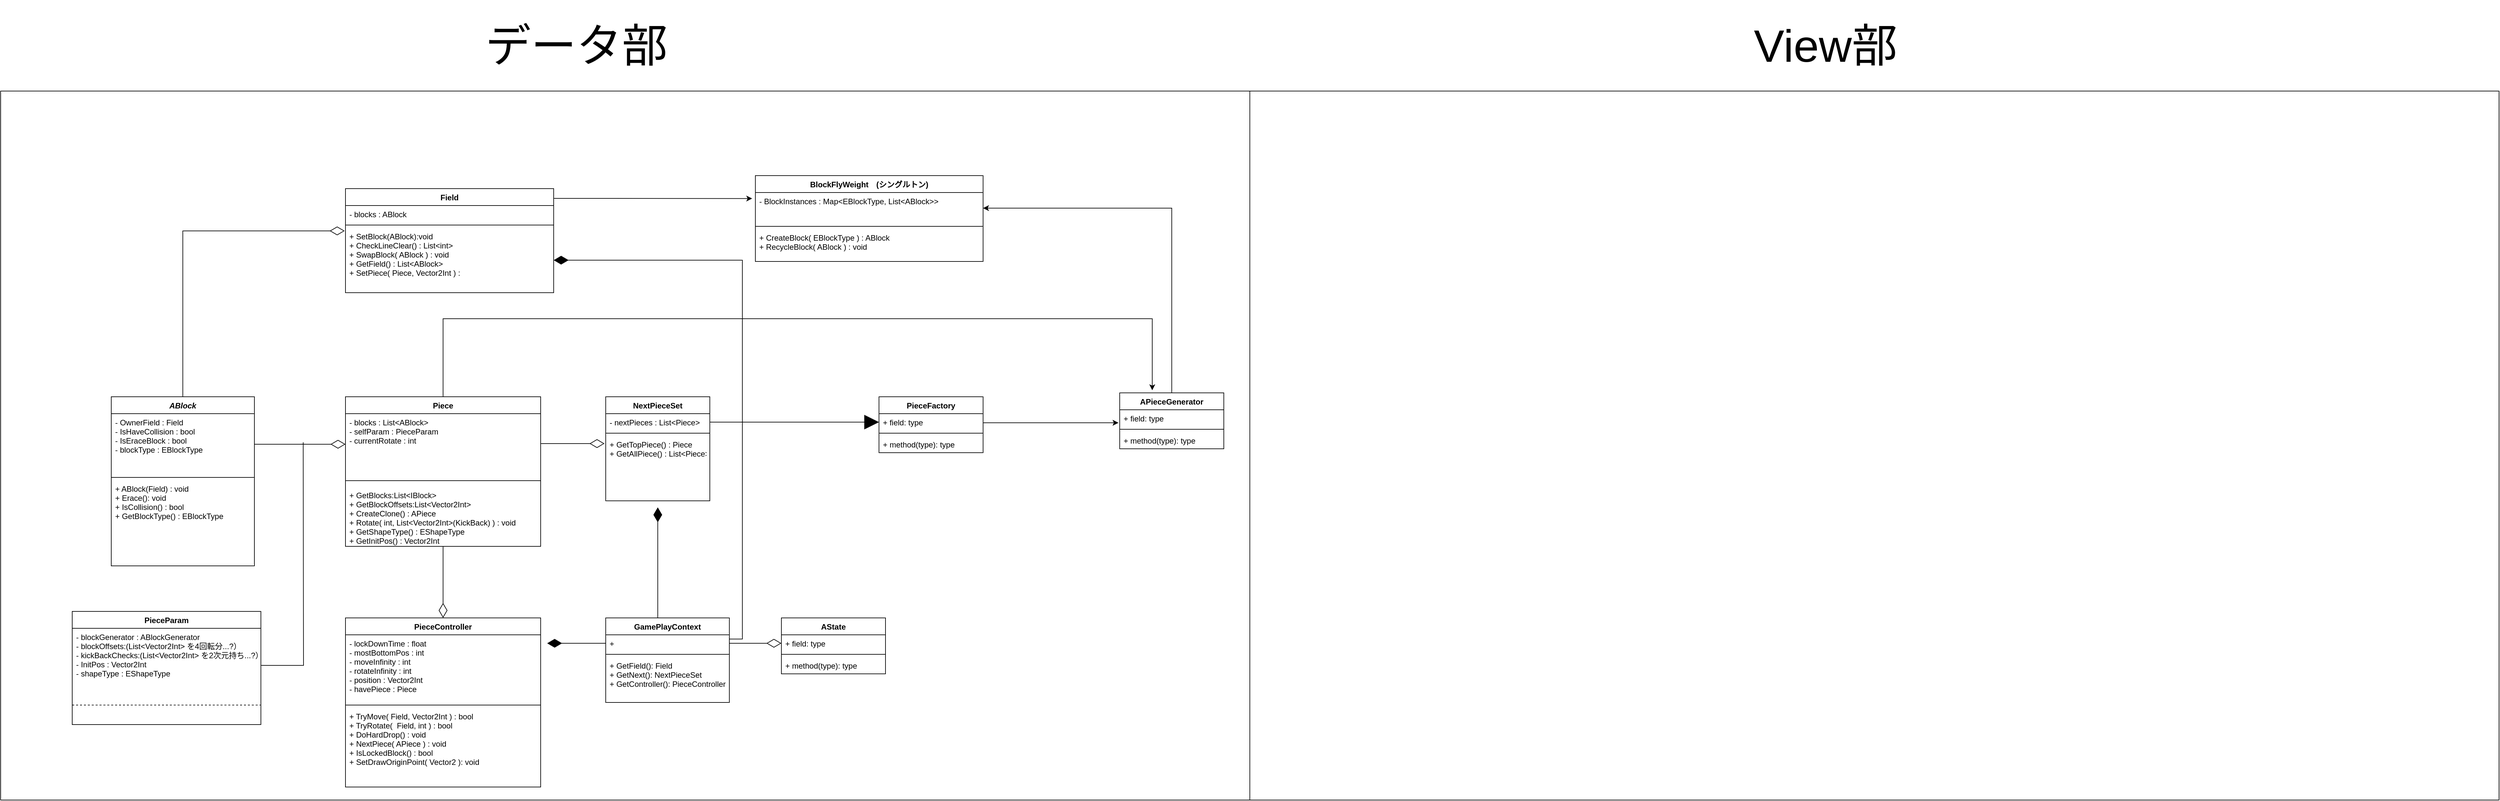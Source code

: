 <mxfile version="20.2.3" type="device"><diagram id="C5RBs43oDa-KdzZeNtuy" name="Page-1"><mxGraphModel dx="2324" dy="902" grid="1" gridSize="10" guides="1" tooltips="1" connect="1" arrows="1" fold="1" page="1" pageScale="1" pageWidth="827" pageHeight="1169" math="0" shadow="0"><root><mxCell id="WIyWlLk6GJQsqaUBKTNV-0"/><mxCell id="WIyWlLk6GJQsqaUBKTNV-1" parent="WIyWlLk6GJQsqaUBKTNV-0"/><mxCell id="_Lm_Akmef6ZzUSl29_8e-58" style="edgeStyle=orthogonalEdgeStyle;rounded=0;orthogonalLoop=1;jettySize=auto;html=1;endArrow=diamondThin;endFill=1;endSize=20;strokeWidth=1;" parent="WIyWlLk6GJQsqaUBKTNV-1" source="snCbHmrIC0VPfMpcUe3B-1" edge="1"><mxGeometry relative="1" as="geometry"><mxPoint x="620" y="780" as="targetPoint"/><Array as="points"><mxPoint x="620" y="910"/><mxPoint x="620" y="910"/></Array></mxGeometry></mxCell><mxCell id="_Lm_Akmef6ZzUSl29_8e-59" style="edgeStyle=orthogonalEdgeStyle;rounded=0;orthogonalLoop=1;jettySize=auto;html=1;exitX=1;exitY=0.25;exitDx=0;exitDy=0;entryX=1;entryY=0.5;entryDx=0;entryDy=0;endArrow=diamondThin;endFill=1;endSize=20;strokeWidth=1;" parent="WIyWlLk6GJQsqaUBKTNV-1" source="snCbHmrIC0VPfMpcUe3B-1" target="_Lm_Akmef6ZzUSl29_8e-3" edge="1"><mxGeometry relative="1" as="geometry"/></mxCell><mxCell id="snCbHmrIC0VPfMpcUe3B-1" value="GamePlayContext" style="swimlane;fontStyle=1;align=center;verticalAlign=top;childLayout=stackLayout;horizontal=1;startSize=26;horizontalStack=0;resizeParent=1;resizeParentMax=0;resizeLast=0;collapsible=1;marginBottom=0;" parent="WIyWlLk6GJQsqaUBKTNV-1" vertex="1"><mxGeometry x="540" y="950" width="190" height="130" as="geometry"/></mxCell><mxCell id="snCbHmrIC0VPfMpcUe3B-2" value="+ " style="text;strokeColor=none;fillColor=none;align=left;verticalAlign=top;spacingLeft=4;spacingRight=4;overflow=hidden;rotatable=0;points=[[0,0.5],[1,0.5]];portConstraint=eastwest;" parent="snCbHmrIC0VPfMpcUe3B-1" vertex="1"><mxGeometry y="26" width="190" height="26" as="geometry"/></mxCell><mxCell id="snCbHmrIC0VPfMpcUe3B-3" value="" style="line;strokeWidth=1;fillColor=none;align=left;verticalAlign=middle;spacingTop=-1;spacingLeft=3;spacingRight=3;rotatable=0;labelPosition=right;points=[];portConstraint=eastwest;" parent="snCbHmrIC0VPfMpcUe3B-1" vertex="1"><mxGeometry y="52" width="190" height="8" as="geometry"/></mxCell><mxCell id="snCbHmrIC0VPfMpcUe3B-4" value="+ GetField(): Field&#10;+ GetNext(): NextPieceSet&#10;+ GetController(): PieceController" style="text;strokeColor=none;fillColor=none;align=left;verticalAlign=top;spacingLeft=4;spacingRight=4;overflow=hidden;rotatable=0;points=[[0,0.5],[1,0.5]];portConstraint=eastwest;" parent="snCbHmrIC0VPfMpcUe3B-1" vertex="1"><mxGeometry y="60" width="190" height="70" as="geometry"/></mxCell><mxCell id="snCbHmrIC0VPfMpcUe3B-5" value="AState" style="swimlane;fontStyle=1;align=center;verticalAlign=top;childLayout=stackLayout;horizontal=1;startSize=26;horizontalStack=0;resizeParent=1;resizeParentMax=0;resizeLast=0;collapsible=1;marginBottom=0;" parent="WIyWlLk6GJQsqaUBKTNV-1" vertex="1"><mxGeometry x="810" y="950" width="160" height="86" as="geometry"/></mxCell><mxCell id="snCbHmrIC0VPfMpcUe3B-6" value="+ field: type" style="text;strokeColor=none;fillColor=none;align=left;verticalAlign=top;spacingLeft=4;spacingRight=4;overflow=hidden;rotatable=0;points=[[0,0.5],[1,0.5]];portConstraint=eastwest;" parent="snCbHmrIC0VPfMpcUe3B-5" vertex="1"><mxGeometry y="26" width="160" height="26" as="geometry"/></mxCell><mxCell id="snCbHmrIC0VPfMpcUe3B-7" value="" style="line;strokeWidth=1;fillColor=none;align=left;verticalAlign=middle;spacingTop=-1;spacingLeft=3;spacingRight=3;rotatable=0;labelPosition=right;points=[];portConstraint=eastwest;" parent="snCbHmrIC0VPfMpcUe3B-5" vertex="1"><mxGeometry y="52" width="160" height="8" as="geometry"/></mxCell><mxCell id="snCbHmrIC0VPfMpcUe3B-8" value="+ method(type): type" style="text;strokeColor=none;fillColor=none;align=left;verticalAlign=top;spacingLeft=4;spacingRight=4;overflow=hidden;rotatable=0;points=[[0,0.5],[1,0.5]];portConstraint=eastwest;" parent="snCbHmrIC0VPfMpcUe3B-5" vertex="1"><mxGeometry y="60" width="160" height="26" as="geometry"/></mxCell><mxCell id="_Lm_Akmef6ZzUSl29_8e-46" style="edgeStyle=orthogonalEdgeStyle;rounded=0;orthogonalLoop=1;jettySize=auto;html=1;entryX=-0.014;entryY=0.192;entryDx=0;entryDy=0;entryPerimeter=0;" parent="WIyWlLk6GJQsqaUBKTNV-1" source="_Lm_Akmef6ZzUSl29_8e-0" target="_Lm_Akmef6ZzUSl29_8e-42" edge="1"><mxGeometry relative="1" as="geometry"><Array as="points"><mxPoint x="550" y="305"/><mxPoint x="550" y="305"/></Array></mxGeometry></mxCell><mxCell id="_Lm_Akmef6ZzUSl29_8e-0" value="Field" style="swimlane;fontStyle=1;align=center;verticalAlign=top;childLayout=stackLayout;horizontal=1;startSize=26;horizontalStack=0;resizeParent=1;resizeParentMax=0;resizeLast=0;collapsible=1;marginBottom=0;" parent="WIyWlLk6GJQsqaUBKTNV-1" vertex="1"><mxGeometry x="140" y="290" width="320" height="160" as="geometry"/></mxCell><mxCell id="_Lm_Akmef6ZzUSl29_8e-21" value="- blocks : ABlock" style="text;strokeColor=none;fillColor=none;align=left;verticalAlign=top;spacingLeft=4;spacingRight=4;overflow=hidden;rotatable=0;points=[[0,0.5],[1,0.5]];portConstraint=eastwest;" parent="_Lm_Akmef6ZzUSl29_8e-0" vertex="1"><mxGeometry y="26" width="320" height="26" as="geometry"/></mxCell><mxCell id="_Lm_Akmef6ZzUSl29_8e-2" value="" style="line;strokeWidth=1;fillColor=none;align=left;verticalAlign=middle;spacingTop=-1;spacingLeft=3;spacingRight=3;rotatable=0;labelPosition=right;points=[];portConstraint=eastwest;" parent="_Lm_Akmef6ZzUSl29_8e-0" vertex="1"><mxGeometry y="52" width="320" height="8" as="geometry"/></mxCell><mxCell id="_Lm_Akmef6ZzUSl29_8e-3" value="+ SetBlock(ABlock):void&#10;+ CheckLineClear() : List&lt;int&gt;&#10;+ SwapBlock( ABlock ) : void&#10;+ GetField() : List&lt;ABlock&gt;&#10;+ SetPiece( Piece, Vector2Int ) :" style="text;strokeColor=none;fillColor=none;align=left;verticalAlign=top;spacingLeft=4;spacingRight=4;overflow=hidden;rotatable=0;points=[[0,0.5],[1,0.5]];portConstraint=eastwest;" parent="_Lm_Akmef6ZzUSl29_8e-0" vertex="1"><mxGeometry y="60" width="320" height="100" as="geometry"/></mxCell><mxCell id="_Lm_Akmef6ZzUSl29_8e-40" style="edgeStyle=orthogonalEdgeStyle;rounded=0;orthogonalLoop=1;jettySize=auto;html=1;exitX=0.5;exitY=0;exitDx=0;exitDy=0;entryX=-0.004;entryY=0.05;entryDx=0;entryDy=0;entryPerimeter=0;endArrow=diamondThin;endFill=0;strokeWidth=1;endSize=20;" parent="WIyWlLk6GJQsqaUBKTNV-1" source="_Lm_Akmef6ZzUSl29_8e-4" target="_Lm_Akmef6ZzUSl29_8e-3" edge="1"><mxGeometry relative="1" as="geometry"/></mxCell><mxCell id="_Lm_Akmef6ZzUSl29_8e-4" value="ABlock" style="swimlane;fontStyle=3;align=center;verticalAlign=top;childLayout=stackLayout;horizontal=1;startSize=26;horizontalStack=0;resizeParent=1;resizeParentMax=0;resizeLast=0;collapsible=1;marginBottom=0;" parent="WIyWlLk6GJQsqaUBKTNV-1" vertex="1"><mxGeometry x="-220" y="610" width="220" height="260" as="geometry"/></mxCell><mxCell id="_Lm_Akmef6ZzUSl29_8e-20" value="- OwnerField : Field&#10;- IsHaveCollision : bool&#10;- IsEraceBlock : bool&#10;- blockType : EBlockType" style="text;strokeColor=none;fillColor=none;align=left;verticalAlign=top;spacingLeft=4;spacingRight=4;overflow=hidden;rotatable=0;points=[[0,0.5],[1,0.5]];portConstraint=eastwest;" parent="_Lm_Akmef6ZzUSl29_8e-4" vertex="1"><mxGeometry y="26" width="220" height="94" as="geometry"/></mxCell><mxCell id="_Lm_Akmef6ZzUSl29_8e-6" value="" style="line;strokeWidth=1;fillColor=none;align=left;verticalAlign=top;spacingTop=-1;spacingLeft=3;spacingRight=3;rotatable=0;labelPosition=right;points=[];portConstraint=eastwest;horizontal=0;" parent="_Lm_Akmef6ZzUSl29_8e-4" vertex="1"><mxGeometry y="120" width="220" height="8" as="geometry"/></mxCell><mxCell id="_Lm_Akmef6ZzUSl29_8e-7" value="+ ABlock(Field) : void&#10;+ Erace(): void&#10;+ IsCollision() : bool&#10;+ GetBlockType() : EBlockType" style="text;strokeColor=none;fillColor=none;align=left;verticalAlign=top;spacingLeft=4;spacingRight=4;overflow=hidden;rotatable=0;points=[[0,0.5],[1,0.5]];portConstraint=eastwest;" parent="_Lm_Akmef6ZzUSl29_8e-4" vertex="1"><mxGeometry y="128" width="220" height="132" as="geometry"/></mxCell><mxCell id="_Lm_Akmef6ZzUSl29_8e-50" style="edgeStyle=orthogonalEdgeStyle;rounded=0;orthogonalLoop=1;jettySize=auto;html=1;entryX=0.5;entryY=0;entryDx=0;entryDy=0;endArrow=diamondThin;endFill=0;endSize=20;strokeWidth=1;" parent="WIyWlLk6GJQsqaUBKTNV-1" source="_Lm_Akmef6ZzUSl29_8e-16" target="_Lm_Akmef6ZzUSl29_8e-27" edge="1"><mxGeometry relative="1" as="geometry"/></mxCell><mxCell id="Qbh4TBJ7oT0M-xica7qa-6" style="edgeStyle=orthogonalEdgeStyle;rounded=0;orthogonalLoop=1;jettySize=auto;html=1;" edge="1" parent="WIyWlLk6GJQsqaUBKTNV-1" source="_Lm_Akmef6ZzUSl29_8e-16"><mxGeometry relative="1" as="geometry"><mxPoint x="1380" y="600" as="targetPoint"/><Array as="points"><mxPoint x="290" y="490"/><mxPoint x="1380" y="490"/></Array></mxGeometry></mxCell><mxCell id="_Lm_Akmef6ZzUSl29_8e-16" value="Piece" style="swimlane;fontStyle=1;align=center;verticalAlign=top;childLayout=stackLayout;horizontal=1;startSize=26;horizontalStack=0;resizeParent=1;resizeParentMax=0;resizeLast=0;collapsible=1;marginBottom=0;" parent="WIyWlLk6GJQsqaUBKTNV-1" vertex="1"><mxGeometry x="140" y="610" width="300" height="230" as="geometry"/></mxCell><mxCell id="_Lm_Akmef6ZzUSl29_8e-26" value="- blocks : List&lt;ABlock&gt;&#10;- selfParam : PieceParam&#10;- currentRotate : int" style="text;strokeColor=none;fillColor=none;align=left;verticalAlign=top;spacingLeft=4;spacingRight=4;overflow=hidden;rotatable=0;points=[[0,0.5],[1,0.5]];portConstraint=eastwest;" parent="_Lm_Akmef6ZzUSl29_8e-16" vertex="1"><mxGeometry y="26" width="300" height="94" as="geometry"/></mxCell><mxCell id="_Lm_Akmef6ZzUSl29_8e-18" value="" style="line;strokeWidth=1;fillColor=none;align=left;verticalAlign=middle;spacingTop=-1;spacingLeft=3;spacingRight=3;rotatable=0;labelPosition=right;points=[];portConstraint=eastwest;" parent="_Lm_Akmef6ZzUSl29_8e-16" vertex="1"><mxGeometry y="120" width="300" height="18" as="geometry"/></mxCell><mxCell id="_Lm_Akmef6ZzUSl29_8e-19" value="+ GetBlocks:List&lt;IBlock&gt;&#10;+ GetBlockOffsets:List&lt;Vector2Int&gt;&#10;+ CreateClone() : APiece&#10;+ Rotate( int, List&lt;Vector2Int&gt;(KickBack) ) : void&#10;+ GetShapeType() : EShapeType&#10;+ GetInitPos() : Vector2Int" style="text;strokeColor=none;fillColor=none;align=left;verticalAlign=top;spacingLeft=4;spacingRight=4;overflow=hidden;rotatable=0;points=[[0,0.5],[1,0.5]];portConstraint=eastwest;" parent="_Lm_Akmef6ZzUSl29_8e-16" vertex="1"><mxGeometry y="138" width="300" height="92" as="geometry"/></mxCell><mxCell id="_Lm_Akmef6ZzUSl29_8e-27" value="PieceController" style="swimlane;fontStyle=1;align=center;verticalAlign=top;childLayout=stackLayout;horizontal=1;startSize=26;horizontalStack=0;resizeParent=1;resizeParentMax=0;resizeLast=0;collapsible=1;marginBottom=0;" parent="WIyWlLk6GJQsqaUBKTNV-1" vertex="1"><mxGeometry x="140" y="950" width="300" height="260" as="geometry"/></mxCell><mxCell id="_Lm_Akmef6ZzUSl29_8e-28" value="- lockDownTime : float&#10;- mostBottomPos : int&#10;- moveInfinity : int&#10;- rotateInfinity : int&#10;- position : Vector2Int&#10;- havePiece : Piece" style="text;strokeColor=none;fillColor=none;align=left;verticalAlign=top;spacingLeft=4;spacingRight=4;overflow=hidden;rotatable=0;points=[[0,0.5],[1,0.5]];portConstraint=eastwest;" parent="_Lm_Akmef6ZzUSl29_8e-27" vertex="1"><mxGeometry y="26" width="300" height="104" as="geometry"/></mxCell><mxCell id="_Lm_Akmef6ZzUSl29_8e-29" value="" style="line;strokeWidth=1;fillColor=none;align=left;verticalAlign=middle;spacingTop=-1;spacingLeft=3;spacingRight=3;rotatable=0;labelPosition=right;points=[];portConstraint=eastwest;" parent="_Lm_Akmef6ZzUSl29_8e-27" vertex="1"><mxGeometry y="130" width="300" height="8" as="geometry"/></mxCell><mxCell id="_Lm_Akmef6ZzUSl29_8e-30" value="+ TryMove( Field, Vector2Int ) : bool&#10;+ TryRotate(  Field, int ) : bool&#10;+ DoHardDrop() : void&#10;+ NextPiece( APiece ) : void&#10;+ IsLockedBlock() : bool&#10;+ SetDrawOriginPoint( Vector2 ): void" style="text;strokeColor=none;fillColor=none;align=left;verticalAlign=top;spacingLeft=4;spacingRight=4;overflow=hidden;rotatable=0;points=[[0,0.5],[1,0.5]];portConstraint=eastwest;" parent="_Lm_Akmef6ZzUSl29_8e-27" vertex="1"><mxGeometry y="138" width="300" height="122" as="geometry"/></mxCell><mxCell id="_Lm_Akmef6ZzUSl29_8e-32" value="NextPieceSet" style="swimlane;fontStyle=1;align=center;verticalAlign=top;childLayout=stackLayout;horizontal=1;startSize=26;horizontalStack=0;resizeParent=1;resizeParentMax=0;resizeLast=0;collapsible=1;marginBottom=0;" parent="WIyWlLk6GJQsqaUBKTNV-1" vertex="1"><mxGeometry x="540" y="610" width="160" height="160" as="geometry"/></mxCell><mxCell id="_Lm_Akmef6ZzUSl29_8e-33" value="- nextPieces : List&lt;Piece&gt;" style="text;strokeColor=none;fillColor=none;align=left;verticalAlign=top;spacingLeft=4;spacingRight=4;overflow=hidden;rotatable=0;points=[[0,0.5],[1,0.5]];portConstraint=eastwest;" parent="_Lm_Akmef6ZzUSl29_8e-32" vertex="1"><mxGeometry y="26" width="160" height="26" as="geometry"/></mxCell><mxCell id="_Lm_Akmef6ZzUSl29_8e-34" value="" style="line;strokeWidth=1;fillColor=none;align=left;verticalAlign=middle;spacingTop=-1;spacingLeft=3;spacingRight=3;rotatable=0;labelPosition=right;points=[];portConstraint=eastwest;" parent="_Lm_Akmef6ZzUSl29_8e-32" vertex="1"><mxGeometry y="52" width="160" height="8" as="geometry"/></mxCell><mxCell id="_Lm_Akmef6ZzUSl29_8e-35" value="+ GetTopPiece() : Piece&#10;+ GetAllPiece() : List&lt;Piece&gt;" style="text;strokeColor=none;fillColor=none;align=left;verticalAlign=top;spacingLeft=4;spacingRight=4;overflow=hidden;rotatable=0;points=[[0,0.5],[1,0.5]];portConstraint=eastwest;" parent="_Lm_Akmef6ZzUSl29_8e-32" vertex="1"><mxGeometry y="60" width="160" height="100" as="geometry"/></mxCell><mxCell id="_Lm_Akmef6ZzUSl29_8e-36" value="PieceFactory" style="swimlane;fontStyle=1;align=center;verticalAlign=top;childLayout=stackLayout;horizontal=1;startSize=26;horizontalStack=0;resizeParent=1;resizeParentMax=0;resizeLast=0;collapsible=1;marginBottom=0;" parent="WIyWlLk6GJQsqaUBKTNV-1" vertex="1"><mxGeometry x="960" y="610" width="160" height="86" as="geometry"/></mxCell><mxCell id="_Lm_Akmef6ZzUSl29_8e-37" value="+ field: type" style="text;strokeColor=none;fillColor=none;align=left;verticalAlign=top;spacingLeft=4;spacingRight=4;overflow=hidden;rotatable=0;points=[[0,0.5],[1,0.5]];portConstraint=eastwest;" parent="_Lm_Akmef6ZzUSl29_8e-36" vertex="1"><mxGeometry y="26" width="160" height="26" as="geometry"/></mxCell><mxCell id="_Lm_Akmef6ZzUSl29_8e-38" value="" style="line;strokeWidth=1;fillColor=none;align=left;verticalAlign=middle;spacingTop=-1;spacingLeft=3;spacingRight=3;rotatable=0;labelPosition=right;points=[];portConstraint=eastwest;" parent="_Lm_Akmef6ZzUSl29_8e-36" vertex="1"><mxGeometry y="52" width="160" height="8" as="geometry"/></mxCell><mxCell id="_Lm_Akmef6ZzUSl29_8e-39" value="+ method(type): type" style="text;strokeColor=none;fillColor=none;align=left;verticalAlign=top;spacingLeft=4;spacingRight=4;overflow=hidden;rotatable=0;points=[[0,0.5],[1,0.5]];portConstraint=eastwest;" parent="_Lm_Akmef6ZzUSl29_8e-36" vertex="1"><mxGeometry y="60" width="160" height="26" as="geometry"/></mxCell><mxCell id="_Lm_Akmef6ZzUSl29_8e-41" value="BlockFlyWeight　(シングルトン)" style="swimlane;fontStyle=1;align=center;verticalAlign=top;childLayout=stackLayout;horizontal=1;startSize=26;horizontalStack=0;resizeParent=1;resizeParentMax=0;resizeLast=0;collapsible=1;marginBottom=0;fillColor=#FFFFFF;" parent="WIyWlLk6GJQsqaUBKTNV-1" vertex="1"><mxGeometry x="770" y="270" width="350" height="132" as="geometry"><mxRectangle x="770" y="270" width="190" height="40" as="alternateBounds"/></mxGeometry></mxCell><mxCell id="_Lm_Akmef6ZzUSl29_8e-42" value="- BlockInstances : Map&lt;EBlockType, List&lt;ABlock&gt;&gt;" style="text;strokeColor=none;fillColor=none;align=left;verticalAlign=top;spacingLeft=4;spacingRight=4;overflow=hidden;rotatable=0;points=[[0,0.5],[1,0.5]];portConstraint=eastwest;" parent="_Lm_Akmef6ZzUSl29_8e-41" vertex="1"><mxGeometry y="26" width="350" height="48" as="geometry"/></mxCell><mxCell id="_Lm_Akmef6ZzUSl29_8e-43" value="" style="line;strokeWidth=1;fillColor=none;align=left;verticalAlign=middle;spacingTop=-1;spacingLeft=3;spacingRight=3;rotatable=0;labelPosition=right;points=[];portConstraint=eastwest;" parent="_Lm_Akmef6ZzUSl29_8e-41" vertex="1"><mxGeometry y="74" width="350" height="8" as="geometry"/></mxCell><mxCell id="_Lm_Akmef6ZzUSl29_8e-44" value="+ CreateBlock( EBlockType ) : ABlock&#10;+ RecycleBlock( ABlock ) : void " style="text;strokeColor=none;fillColor=none;align=left;verticalAlign=top;spacingLeft=4;spacingRight=4;overflow=hidden;rotatable=0;points=[[0,0.5],[1,0.5]];portConstraint=eastwest;" parent="_Lm_Akmef6ZzUSl29_8e-41" vertex="1"><mxGeometry y="82" width="350" height="50" as="geometry"/></mxCell><mxCell id="_Lm_Akmef6ZzUSl29_8e-47" style="edgeStyle=orthogonalEdgeStyle;rounded=0;orthogonalLoop=1;jettySize=auto;html=1;exitX=1;exitY=0.5;exitDx=0;exitDy=0;entryX=0;entryY=0.5;entryDx=0;entryDy=0;endArrow=diamondThin;endFill=0;endSize=20;strokeWidth=1;" parent="WIyWlLk6GJQsqaUBKTNV-1" source="_Lm_Akmef6ZzUSl29_8e-20" target="_Lm_Akmef6ZzUSl29_8e-26" edge="1"><mxGeometry relative="1" as="geometry"/></mxCell><mxCell id="_Lm_Akmef6ZzUSl29_8e-51" style="edgeStyle=orthogonalEdgeStyle;rounded=0;orthogonalLoop=1;jettySize=auto;html=1;exitX=1;exitY=0.5;exitDx=0;exitDy=0;entryX=-0.012;entryY=0.12;entryDx=0;entryDy=0;entryPerimeter=0;endArrow=diamondThin;endFill=0;endSize=20;strokeWidth=1;" parent="WIyWlLk6GJQsqaUBKTNV-1" source="_Lm_Akmef6ZzUSl29_8e-26" target="_Lm_Akmef6ZzUSl29_8e-35" edge="1"><mxGeometry relative="1" as="geometry"><Array as="points"><mxPoint x="440" y="682"/></Array></mxGeometry></mxCell><mxCell id="_Lm_Akmef6ZzUSl29_8e-52" style="edgeStyle=orthogonalEdgeStyle;rounded=0;orthogonalLoop=1;jettySize=auto;html=1;endArrow=block;endFill=1;endSize=20;strokeWidth=1;" parent="WIyWlLk6GJQsqaUBKTNV-1" source="_Lm_Akmef6ZzUSl29_8e-33" target="_Lm_Akmef6ZzUSl29_8e-37" edge="1"><mxGeometry relative="1" as="geometry"/></mxCell><mxCell id="_Lm_Akmef6ZzUSl29_8e-57" style="edgeStyle=orthogonalEdgeStyle;rounded=0;orthogonalLoop=1;jettySize=auto;html=1;endArrow=diamondThin;endFill=1;endSize=20;strokeWidth=1;" parent="WIyWlLk6GJQsqaUBKTNV-1" source="snCbHmrIC0VPfMpcUe3B-2" edge="1"><mxGeometry relative="1" as="geometry"><mxPoint x="450" y="989.0" as="targetPoint"/></mxGeometry></mxCell><mxCell id="_Lm_Akmef6ZzUSl29_8e-60" style="edgeStyle=orthogonalEdgeStyle;rounded=0;orthogonalLoop=1;jettySize=auto;html=1;endArrow=diamondThin;endFill=0;endSize=20;strokeWidth=1;" parent="WIyWlLk6GJQsqaUBKTNV-1" source="snCbHmrIC0VPfMpcUe3B-2" target="snCbHmrIC0VPfMpcUe3B-6" edge="1"><mxGeometry relative="1" as="geometry"/></mxCell><mxCell id="3Fur0JPSSe0Le6SWbA6a-0" value="PieceParam" style="swimlane;fontStyle=1;align=center;verticalAlign=top;childLayout=stackLayout;horizontal=1;startSize=26;horizontalStack=0;resizeParent=1;resizeParentMax=0;resizeLast=0;collapsible=1;marginBottom=0;fillColor=#FFFFFF;" parent="WIyWlLk6GJQsqaUBKTNV-1" vertex="1"><mxGeometry x="-280" y="940" width="290" height="174" as="geometry"/></mxCell><mxCell id="3Fur0JPSSe0Le6SWbA6a-1" value="- blockGenerator : ABlockGenerator&#10;- blockOffsets:(List&lt;Vector2Int&gt; を4回転分...?）&#10;- kickBackChecks:(List&lt;Vector2Int&gt; を2次元持ち...?）&#10;- InitPos : Vector2Int&#10;- shapeType : EShapeType" style="text;strokeColor=none;fillColor=none;align=left;verticalAlign=top;spacingLeft=4;spacingRight=4;overflow=hidden;rotatable=0;points=[[0,0.5],[1,0.5]];portConstraint=eastwest;dashed=1;" parent="3Fur0JPSSe0Le6SWbA6a-0" vertex="1"><mxGeometry y="26" width="290" height="114" as="geometry"/></mxCell><mxCell id="3Fur0JPSSe0Le6SWbA6a-2" value="" style="line;strokeWidth=1;fillColor=none;align=left;verticalAlign=middle;spacingTop=-1;spacingLeft=3;spacingRight=3;rotatable=0;labelPosition=right;points=[];portConstraint=eastwest;dashed=1;" parent="3Fur0JPSSe0Le6SWbA6a-0" vertex="1"><mxGeometry y="140" width="290" height="8" as="geometry"/></mxCell><mxCell id="3Fur0JPSSe0Le6SWbA6a-3" value="  " style="text;strokeColor=none;fillColor=none;align=left;verticalAlign=top;spacingLeft=4;spacingRight=4;overflow=hidden;rotatable=0;points=[[0,0.5],[1,0.5]];portConstraint=eastwest;dashed=1;" parent="3Fur0JPSSe0Le6SWbA6a-0" vertex="1"><mxGeometry y="148" width="290" height="26" as="geometry"/></mxCell><mxCell id="3Fur0JPSSe0Le6SWbA6a-4" style="edgeStyle=orthogonalEdgeStyle;rounded=0;orthogonalLoop=1;jettySize=auto;html=1;endArrow=none;endFill=0;" parent="WIyWlLk6GJQsqaUBKTNV-1" source="3Fur0JPSSe0Le6SWbA6a-1" edge="1"><mxGeometry relative="1" as="geometry"><mxPoint x="75" y="680" as="targetPoint"/></mxGeometry></mxCell><mxCell id="Qbh4TBJ7oT0M-xica7qa-4" style="edgeStyle=orthogonalEdgeStyle;rounded=0;orthogonalLoop=1;jettySize=auto;html=1;" edge="1" parent="WIyWlLk6GJQsqaUBKTNV-1" source="Qbh4TBJ7oT0M-xica7qa-0" target="_Lm_Akmef6ZzUSl29_8e-42"><mxGeometry relative="1" as="geometry"/></mxCell><mxCell id="Qbh4TBJ7oT0M-xica7qa-0" value="APieceGenerator" style="swimlane;fontStyle=1;align=center;verticalAlign=top;childLayout=stackLayout;horizontal=1;startSize=26;horizontalStack=0;resizeParent=1;resizeParentMax=0;resizeLast=0;collapsible=1;marginBottom=0;" vertex="1" parent="WIyWlLk6GJQsqaUBKTNV-1"><mxGeometry x="1330" y="604" width="160" height="86" as="geometry"/></mxCell><mxCell id="Qbh4TBJ7oT0M-xica7qa-1" value="+ field: type" style="text;strokeColor=none;fillColor=none;align=left;verticalAlign=top;spacingLeft=4;spacingRight=4;overflow=hidden;rotatable=0;points=[[0,0.5],[1,0.5]];portConstraint=eastwest;" vertex="1" parent="Qbh4TBJ7oT0M-xica7qa-0"><mxGeometry y="26" width="160" height="26" as="geometry"/></mxCell><mxCell id="Qbh4TBJ7oT0M-xica7qa-2" value="" style="line;strokeWidth=1;fillColor=none;align=left;verticalAlign=middle;spacingTop=-1;spacingLeft=3;spacingRight=3;rotatable=0;labelPosition=right;points=[];portConstraint=eastwest;" vertex="1" parent="Qbh4TBJ7oT0M-xica7qa-0"><mxGeometry y="52" width="160" height="8" as="geometry"/></mxCell><mxCell id="Qbh4TBJ7oT0M-xica7qa-3" value="+ method(type): type" style="text;strokeColor=none;fillColor=none;align=left;verticalAlign=top;spacingLeft=4;spacingRight=4;overflow=hidden;rotatable=0;points=[[0,0.5],[1,0.5]];portConstraint=eastwest;" vertex="1" parent="Qbh4TBJ7oT0M-xica7qa-0"><mxGeometry y="60" width="160" height="26" as="geometry"/></mxCell><mxCell id="Qbh4TBJ7oT0M-xica7qa-5" style="edgeStyle=orthogonalEdgeStyle;rounded=0;orthogonalLoop=1;jettySize=auto;html=1;entryX=-0.012;entryY=0.769;entryDx=0;entryDy=0;entryPerimeter=0;" edge="1" parent="WIyWlLk6GJQsqaUBKTNV-1" source="_Lm_Akmef6ZzUSl29_8e-37" target="Qbh4TBJ7oT0M-xica7qa-1"><mxGeometry relative="1" as="geometry"><Array as="points"><mxPoint x="1180" y="650"/><mxPoint x="1180" y="650"/></Array></mxGeometry></mxCell><mxCell id="Qbh4TBJ7oT0M-xica7qa-7" value="" style="rounded=0;whiteSpace=wrap;html=1;fillColor=none;" vertex="1" parent="WIyWlLk6GJQsqaUBKTNV-1"><mxGeometry x="-390" y="140" width="1920" height="1090" as="geometry"/></mxCell><mxCell id="Qbh4TBJ7oT0M-xica7qa-8" value="&lt;font style=&quot;font-size: 70px;&quot;&gt;データ部&lt;/font&gt;" style="text;html=1;strokeColor=none;fillColor=none;align=center;verticalAlign=middle;whiteSpace=wrap;rounded=0;" vertex="1" parent="WIyWlLk6GJQsqaUBKTNV-1"><mxGeometry x="-100" width="1190" height="140" as="geometry"/></mxCell><mxCell id="Qbh4TBJ7oT0M-xica7qa-10" value="" style="rounded=0;whiteSpace=wrap;html=1;fillColor=none;" vertex="1" parent="WIyWlLk6GJQsqaUBKTNV-1"><mxGeometry x="1530" y="140" width="1920" height="1090" as="geometry"/></mxCell><mxCell id="Qbh4TBJ7oT0M-xica7qa-11" value="&lt;font style=&quot;font-size: 70px;&quot;&gt;View部&lt;/font&gt;" style="text;html=1;strokeColor=none;fillColor=none;align=center;verticalAlign=middle;whiteSpace=wrap;rounded=0;" vertex="1" parent="WIyWlLk6GJQsqaUBKTNV-1"><mxGeometry x="1820" width="1190" height="140" as="geometry"/></mxCell></root></mxGraphModel></diagram></mxfile>